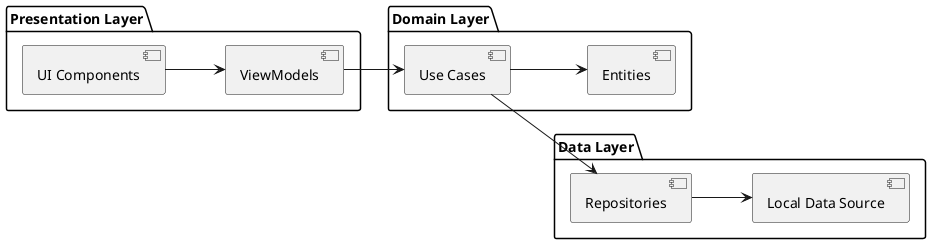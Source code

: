 @startuml
left to right direction
package "Presentation Layer" {
  [UI Components]
  [ViewModels]
}

package "Domain Layer" {
  [Use Cases]
  [Entities]
}

package "Data Layer" {
  [Repositories]
  [Local Data Source]
}

[UI Components] --> [ViewModels]
[ViewModels] --> [Use Cases]
[Use Cases] --> [Entities]
[Use Cases] --> [Repositories]
[Repositories] --> [Local Data Source]
@enduml